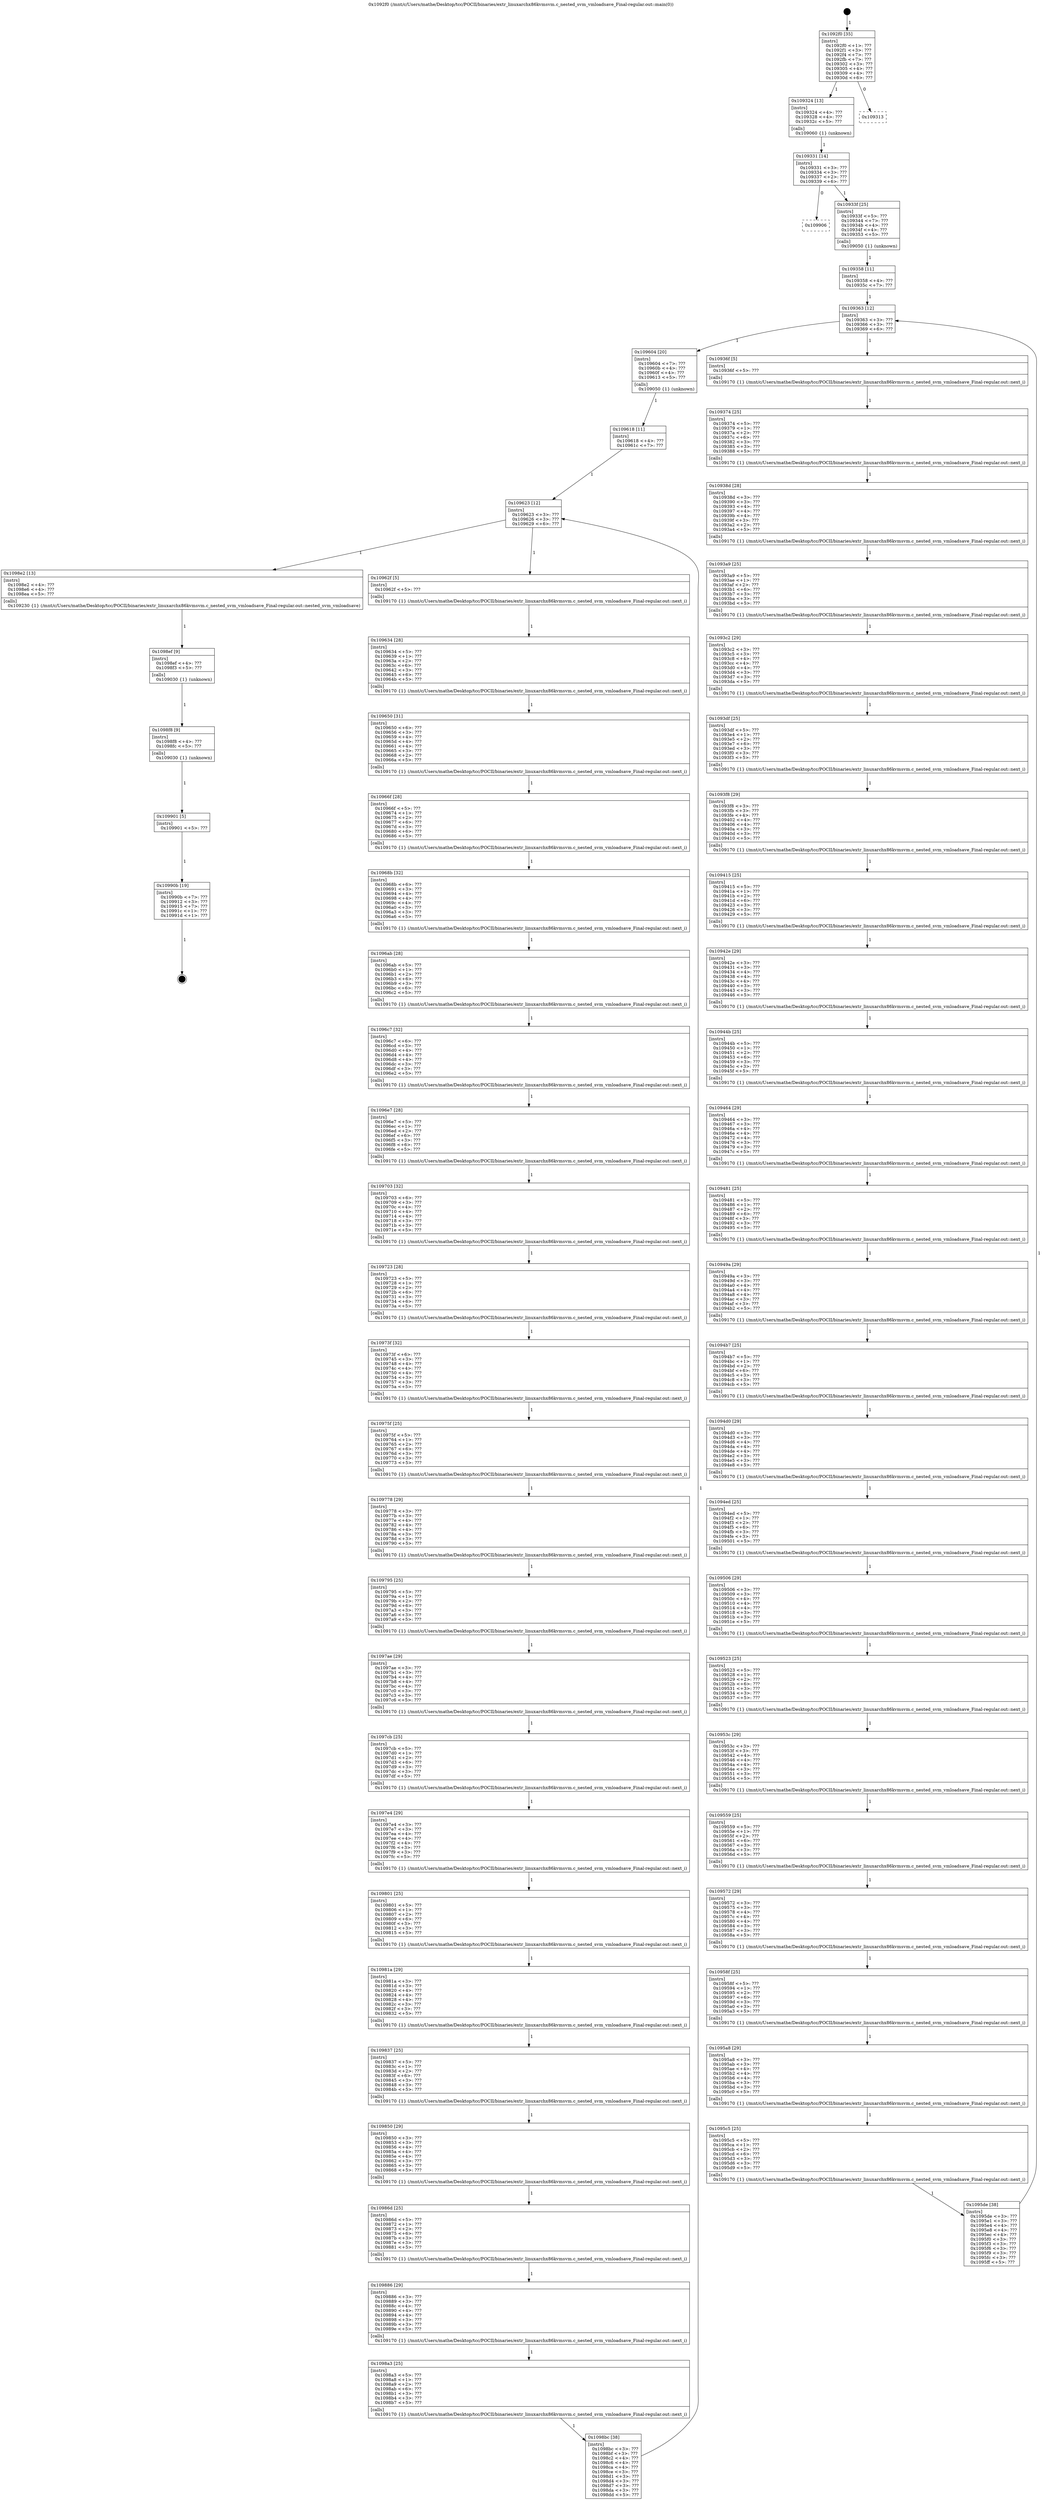 digraph "0x1092f0" {
  label = "0x1092f0 (/mnt/c/Users/mathe/Desktop/tcc/POCII/binaries/extr_linuxarchx86kvmsvm.c_nested_svm_vmloadsave_Final-regular.out::main(0))"
  labelloc = "t"
  node[shape=record]

  Entry [label="",width=0.3,height=0.3,shape=circle,fillcolor=black,style=filled]
  "0x1092f0" [label="{
     0x1092f0 [35]\l
     | [instrs]\l
     &nbsp;&nbsp;0x1092f0 \<+1\>: ???\l
     &nbsp;&nbsp;0x1092f1 \<+3\>: ???\l
     &nbsp;&nbsp;0x1092f4 \<+7\>: ???\l
     &nbsp;&nbsp;0x1092fb \<+7\>: ???\l
     &nbsp;&nbsp;0x109302 \<+3\>: ???\l
     &nbsp;&nbsp;0x109305 \<+4\>: ???\l
     &nbsp;&nbsp;0x109309 \<+4\>: ???\l
     &nbsp;&nbsp;0x10930d \<+6\>: ???\l
  }"]
  "0x109324" [label="{
     0x109324 [13]\l
     | [instrs]\l
     &nbsp;&nbsp;0x109324 \<+4\>: ???\l
     &nbsp;&nbsp;0x109328 \<+4\>: ???\l
     &nbsp;&nbsp;0x10932c \<+5\>: ???\l
     | [calls]\l
     &nbsp;&nbsp;0x109060 \{1\} (unknown)\l
  }"]
  "0x109313" [label="{
     0x109313\l
  }", style=dashed]
  "0x109331" [label="{
     0x109331 [14]\l
     | [instrs]\l
     &nbsp;&nbsp;0x109331 \<+3\>: ???\l
     &nbsp;&nbsp;0x109334 \<+3\>: ???\l
     &nbsp;&nbsp;0x109337 \<+2\>: ???\l
     &nbsp;&nbsp;0x109339 \<+6\>: ???\l
  }"]
  "0x109906" [label="{
     0x109906\l
  }", style=dashed]
  "0x10933f" [label="{
     0x10933f [25]\l
     | [instrs]\l
     &nbsp;&nbsp;0x10933f \<+5\>: ???\l
     &nbsp;&nbsp;0x109344 \<+7\>: ???\l
     &nbsp;&nbsp;0x10934b \<+4\>: ???\l
     &nbsp;&nbsp;0x10934f \<+4\>: ???\l
     &nbsp;&nbsp;0x109353 \<+5\>: ???\l
     | [calls]\l
     &nbsp;&nbsp;0x109050 \{1\} (unknown)\l
  }"]
  Exit [label="",width=0.3,height=0.3,shape=circle,fillcolor=black,style=filled,peripheries=2]
  "0x109363" [label="{
     0x109363 [12]\l
     | [instrs]\l
     &nbsp;&nbsp;0x109363 \<+3\>: ???\l
     &nbsp;&nbsp;0x109366 \<+3\>: ???\l
     &nbsp;&nbsp;0x109369 \<+6\>: ???\l
  }"]
  "0x109604" [label="{
     0x109604 [20]\l
     | [instrs]\l
     &nbsp;&nbsp;0x109604 \<+7\>: ???\l
     &nbsp;&nbsp;0x10960b \<+4\>: ???\l
     &nbsp;&nbsp;0x10960f \<+4\>: ???\l
     &nbsp;&nbsp;0x109613 \<+5\>: ???\l
     | [calls]\l
     &nbsp;&nbsp;0x109050 \{1\} (unknown)\l
  }"]
  "0x10936f" [label="{
     0x10936f [5]\l
     | [instrs]\l
     &nbsp;&nbsp;0x10936f \<+5\>: ???\l
     | [calls]\l
     &nbsp;&nbsp;0x109170 \{1\} (/mnt/c/Users/mathe/Desktop/tcc/POCII/binaries/extr_linuxarchx86kvmsvm.c_nested_svm_vmloadsave_Final-regular.out::next_i)\l
  }"]
  "0x109374" [label="{
     0x109374 [25]\l
     | [instrs]\l
     &nbsp;&nbsp;0x109374 \<+5\>: ???\l
     &nbsp;&nbsp;0x109379 \<+1\>: ???\l
     &nbsp;&nbsp;0x10937a \<+2\>: ???\l
     &nbsp;&nbsp;0x10937c \<+6\>: ???\l
     &nbsp;&nbsp;0x109382 \<+3\>: ???\l
     &nbsp;&nbsp;0x109385 \<+3\>: ???\l
     &nbsp;&nbsp;0x109388 \<+5\>: ???\l
     | [calls]\l
     &nbsp;&nbsp;0x109170 \{1\} (/mnt/c/Users/mathe/Desktop/tcc/POCII/binaries/extr_linuxarchx86kvmsvm.c_nested_svm_vmloadsave_Final-regular.out::next_i)\l
  }"]
  "0x10938d" [label="{
     0x10938d [28]\l
     | [instrs]\l
     &nbsp;&nbsp;0x10938d \<+3\>: ???\l
     &nbsp;&nbsp;0x109390 \<+3\>: ???\l
     &nbsp;&nbsp;0x109393 \<+4\>: ???\l
     &nbsp;&nbsp;0x109397 \<+4\>: ???\l
     &nbsp;&nbsp;0x10939b \<+4\>: ???\l
     &nbsp;&nbsp;0x10939f \<+3\>: ???\l
     &nbsp;&nbsp;0x1093a2 \<+2\>: ???\l
     &nbsp;&nbsp;0x1093a4 \<+5\>: ???\l
     | [calls]\l
     &nbsp;&nbsp;0x109170 \{1\} (/mnt/c/Users/mathe/Desktop/tcc/POCII/binaries/extr_linuxarchx86kvmsvm.c_nested_svm_vmloadsave_Final-regular.out::next_i)\l
  }"]
  "0x1093a9" [label="{
     0x1093a9 [25]\l
     | [instrs]\l
     &nbsp;&nbsp;0x1093a9 \<+5\>: ???\l
     &nbsp;&nbsp;0x1093ae \<+1\>: ???\l
     &nbsp;&nbsp;0x1093af \<+2\>: ???\l
     &nbsp;&nbsp;0x1093b1 \<+6\>: ???\l
     &nbsp;&nbsp;0x1093b7 \<+3\>: ???\l
     &nbsp;&nbsp;0x1093ba \<+3\>: ???\l
     &nbsp;&nbsp;0x1093bd \<+5\>: ???\l
     | [calls]\l
     &nbsp;&nbsp;0x109170 \{1\} (/mnt/c/Users/mathe/Desktop/tcc/POCII/binaries/extr_linuxarchx86kvmsvm.c_nested_svm_vmloadsave_Final-regular.out::next_i)\l
  }"]
  "0x1093c2" [label="{
     0x1093c2 [29]\l
     | [instrs]\l
     &nbsp;&nbsp;0x1093c2 \<+3\>: ???\l
     &nbsp;&nbsp;0x1093c5 \<+3\>: ???\l
     &nbsp;&nbsp;0x1093c8 \<+4\>: ???\l
     &nbsp;&nbsp;0x1093cc \<+4\>: ???\l
     &nbsp;&nbsp;0x1093d0 \<+4\>: ???\l
     &nbsp;&nbsp;0x1093d4 \<+3\>: ???\l
     &nbsp;&nbsp;0x1093d7 \<+3\>: ???\l
     &nbsp;&nbsp;0x1093da \<+5\>: ???\l
     | [calls]\l
     &nbsp;&nbsp;0x109170 \{1\} (/mnt/c/Users/mathe/Desktop/tcc/POCII/binaries/extr_linuxarchx86kvmsvm.c_nested_svm_vmloadsave_Final-regular.out::next_i)\l
  }"]
  "0x1093df" [label="{
     0x1093df [25]\l
     | [instrs]\l
     &nbsp;&nbsp;0x1093df \<+5\>: ???\l
     &nbsp;&nbsp;0x1093e4 \<+1\>: ???\l
     &nbsp;&nbsp;0x1093e5 \<+2\>: ???\l
     &nbsp;&nbsp;0x1093e7 \<+6\>: ???\l
     &nbsp;&nbsp;0x1093ed \<+3\>: ???\l
     &nbsp;&nbsp;0x1093f0 \<+3\>: ???\l
     &nbsp;&nbsp;0x1093f3 \<+5\>: ???\l
     | [calls]\l
     &nbsp;&nbsp;0x109170 \{1\} (/mnt/c/Users/mathe/Desktop/tcc/POCII/binaries/extr_linuxarchx86kvmsvm.c_nested_svm_vmloadsave_Final-regular.out::next_i)\l
  }"]
  "0x1093f8" [label="{
     0x1093f8 [29]\l
     | [instrs]\l
     &nbsp;&nbsp;0x1093f8 \<+3\>: ???\l
     &nbsp;&nbsp;0x1093fb \<+3\>: ???\l
     &nbsp;&nbsp;0x1093fe \<+4\>: ???\l
     &nbsp;&nbsp;0x109402 \<+4\>: ???\l
     &nbsp;&nbsp;0x109406 \<+4\>: ???\l
     &nbsp;&nbsp;0x10940a \<+3\>: ???\l
     &nbsp;&nbsp;0x10940d \<+3\>: ???\l
     &nbsp;&nbsp;0x109410 \<+5\>: ???\l
     | [calls]\l
     &nbsp;&nbsp;0x109170 \{1\} (/mnt/c/Users/mathe/Desktop/tcc/POCII/binaries/extr_linuxarchx86kvmsvm.c_nested_svm_vmloadsave_Final-regular.out::next_i)\l
  }"]
  "0x109415" [label="{
     0x109415 [25]\l
     | [instrs]\l
     &nbsp;&nbsp;0x109415 \<+5\>: ???\l
     &nbsp;&nbsp;0x10941a \<+1\>: ???\l
     &nbsp;&nbsp;0x10941b \<+2\>: ???\l
     &nbsp;&nbsp;0x10941d \<+6\>: ???\l
     &nbsp;&nbsp;0x109423 \<+3\>: ???\l
     &nbsp;&nbsp;0x109426 \<+3\>: ???\l
     &nbsp;&nbsp;0x109429 \<+5\>: ???\l
     | [calls]\l
     &nbsp;&nbsp;0x109170 \{1\} (/mnt/c/Users/mathe/Desktop/tcc/POCII/binaries/extr_linuxarchx86kvmsvm.c_nested_svm_vmloadsave_Final-regular.out::next_i)\l
  }"]
  "0x10942e" [label="{
     0x10942e [29]\l
     | [instrs]\l
     &nbsp;&nbsp;0x10942e \<+3\>: ???\l
     &nbsp;&nbsp;0x109431 \<+3\>: ???\l
     &nbsp;&nbsp;0x109434 \<+4\>: ???\l
     &nbsp;&nbsp;0x109438 \<+4\>: ???\l
     &nbsp;&nbsp;0x10943c \<+4\>: ???\l
     &nbsp;&nbsp;0x109440 \<+3\>: ???\l
     &nbsp;&nbsp;0x109443 \<+3\>: ???\l
     &nbsp;&nbsp;0x109446 \<+5\>: ???\l
     | [calls]\l
     &nbsp;&nbsp;0x109170 \{1\} (/mnt/c/Users/mathe/Desktop/tcc/POCII/binaries/extr_linuxarchx86kvmsvm.c_nested_svm_vmloadsave_Final-regular.out::next_i)\l
  }"]
  "0x10944b" [label="{
     0x10944b [25]\l
     | [instrs]\l
     &nbsp;&nbsp;0x10944b \<+5\>: ???\l
     &nbsp;&nbsp;0x109450 \<+1\>: ???\l
     &nbsp;&nbsp;0x109451 \<+2\>: ???\l
     &nbsp;&nbsp;0x109453 \<+6\>: ???\l
     &nbsp;&nbsp;0x109459 \<+3\>: ???\l
     &nbsp;&nbsp;0x10945c \<+3\>: ???\l
     &nbsp;&nbsp;0x10945f \<+5\>: ???\l
     | [calls]\l
     &nbsp;&nbsp;0x109170 \{1\} (/mnt/c/Users/mathe/Desktop/tcc/POCII/binaries/extr_linuxarchx86kvmsvm.c_nested_svm_vmloadsave_Final-regular.out::next_i)\l
  }"]
  "0x109464" [label="{
     0x109464 [29]\l
     | [instrs]\l
     &nbsp;&nbsp;0x109464 \<+3\>: ???\l
     &nbsp;&nbsp;0x109467 \<+3\>: ???\l
     &nbsp;&nbsp;0x10946a \<+4\>: ???\l
     &nbsp;&nbsp;0x10946e \<+4\>: ???\l
     &nbsp;&nbsp;0x109472 \<+4\>: ???\l
     &nbsp;&nbsp;0x109476 \<+3\>: ???\l
     &nbsp;&nbsp;0x109479 \<+3\>: ???\l
     &nbsp;&nbsp;0x10947c \<+5\>: ???\l
     | [calls]\l
     &nbsp;&nbsp;0x109170 \{1\} (/mnt/c/Users/mathe/Desktop/tcc/POCII/binaries/extr_linuxarchx86kvmsvm.c_nested_svm_vmloadsave_Final-regular.out::next_i)\l
  }"]
  "0x109481" [label="{
     0x109481 [25]\l
     | [instrs]\l
     &nbsp;&nbsp;0x109481 \<+5\>: ???\l
     &nbsp;&nbsp;0x109486 \<+1\>: ???\l
     &nbsp;&nbsp;0x109487 \<+2\>: ???\l
     &nbsp;&nbsp;0x109489 \<+6\>: ???\l
     &nbsp;&nbsp;0x10948f \<+3\>: ???\l
     &nbsp;&nbsp;0x109492 \<+3\>: ???\l
     &nbsp;&nbsp;0x109495 \<+5\>: ???\l
     | [calls]\l
     &nbsp;&nbsp;0x109170 \{1\} (/mnt/c/Users/mathe/Desktop/tcc/POCII/binaries/extr_linuxarchx86kvmsvm.c_nested_svm_vmloadsave_Final-regular.out::next_i)\l
  }"]
  "0x10949a" [label="{
     0x10949a [29]\l
     | [instrs]\l
     &nbsp;&nbsp;0x10949a \<+3\>: ???\l
     &nbsp;&nbsp;0x10949d \<+3\>: ???\l
     &nbsp;&nbsp;0x1094a0 \<+4\>: ???\l
     &nbsp;&nbsp;0x1094a4 \<+4\>: ???\l
     &nbsp;&nbsp;0x1094a8 \<+4\>: ???\l
     &nbsp;&nbsp;0x1094ac \<+3\>: ???\l
     &nbsp;&nbsp;0x1094af \<+3\>: ???\l
     &nbsp;&nbsp;0x1094b2 \<+5\>: ???\l
     | [calls]\l
     &nbsp;&nbsp;0x109170 \{1\} (/mnt/c/Users/mathe/Desktop/tcc/POCII/binaries/extr_linuxarchx86kvmsvm.c_nested_svm_vmloadsave_Final-regular.out::next_i)\l
  }"]
  "0x1094b7" [label="{
     0x1094b7 [25]\l
     | [instrs]\l
     &nbsp;&nbsp;0x1094b7 \<+5\>: ???\l
     &nbsp;&nbsp;0x1094bc \<+1\>: ???\l
     &nbsp;&nbsp;0x1094bd \<+2\>: ???\l
     &nbsp;&nbsp;0x1094bf \<+6\>: ???\l
     &nbsp;&nbsp;0x1094c5 \<+3\>: ???\l
     &nbsp;&nbsp;0x1094c8 \<+3\>: ???\l
     &nbsp;&nbsp;0x1094cb \<+5\>: ???\l
     | [calls]\l
     &nbsp;&nbsp;0x109170 \{1\} (/mnt/c/Users/mathe/Desktop/tcc/POCII/binaries/extr_linuxarchx86kvmsvm.c_nested_svm_vmloadsave_Final-regular.out::next_i)\l
  }"]
  "0x1094d0" [label="{
     0x1094d0 [29]\l
     | [instrs]\l
     &nbsp;&nbsp;0x1094d0 \<+3\>: ???\l
     &nbsp;&nbsp;0x1094d3 \<+3\>: ???\l
     &nbsp;&nbsp;0x1094d6 \<+4\>: ???\l
     &nbsp;&nbsp;0x1094da \<+4\>: ???\l
     &nbsp;&nbsp;0x1094de \<+4\>: ???\l
     &nbsp;&nbsp;0x1094e2 \<+3\>: ???\l
     &nbsp;&nbsp;0x1094e5 \<+3\>: ???\l
     &nbsp;&nbsp;0x1094e8 \<+5\>: ???\l
     | [calls]\l
     &nbsp;&nbsp;0x109170 \{1\} (/mnt/c/Users/mathe/Desktop/tcc/POCII/binaries/extr_linuxarchx86kvmsvm.c_nested_svm_vmloadsave_Final-regular.out::next_i)\l
  }"]
  "0x1094ed" [label="{
     0x1094ed [25]\l
     | [instrs]\l
     &nbsp;&nbsp;0x1094ed \<+5\>: ???\l
     &nbsp;&nbsp;0x1094f2 \<+1\>: ???\l
     &nbsp;&nbsp;0x1094f3 \<+2\>: ???\l
     &nbsp;&nbsp;0x1094f5 \<+6\>: ???\l
     &nbsp;&nbsp;0x1094fb \<+3\>: ???\l
     &nbsp;&nbsp;0x1094fe \<+3\>: ???\l
     &nbsp;&nbsp;0x109501 \<+5\>: ???\l
     | [calls]\l
     &nbsp;&nbsp;0x109170 \{1\} (/mnt/c/Users/mathe/Desktop/tcc/POCII/binaries/extr_linuxarchx86kvmsvm.c_nested_svm_vmloadsave_Final-regular.out::next_i)\l
  }"]
  "0x109506" [label="{
     0x109506 [29]\l
     | [instrs]\l
     &nbsp;&nbsp;0x109506 \<+3\>: ???\l
     &nbsp;&nbsp;0x109509 \<+3\>: ???\l
     &nbsp;&nbsp;0x10950c \<+4\>: ???\l
     &nbsp;&nbsp;0x109510 \<+4\>: ???\l
     &nbsp;&nbsp;0x109514 \<+4\>: ???\l
     &nbsp;&nbsp;0x109518 \<+3\>: ???\l
     &nbsp;&nbsp;0x10951b \<+3\>: ???\l
     &nbsp;&nbsp;0x10951e \<+5\>: ???\l
     | [calls]\l
     &nbsp;&nbsp;0x109170 \{1\} (/mnt/c/Users/mathe/Desktop/tcc/POCII/binaries/extr_linuxarchx86kvmsvm.c_nested_svm_vmloadsave_Final-regular.out::next_i)\l
  }"]
  "0x109523" [label="{
     0x109523 [25]\l
     | [instrs]\l
     &nbsp;&nbsp;0x109523 \<+5\>: ???\l
     &nbsp;&nbsp;0x109528 \<+1\>: ???\l
     &nbsp;&nbsp;0x109529 \<+2\>: ???\l
     &nbsp;&nbsp;0x10952b \<+6\>: ???\l
     &nbsp;&nbsp;0x109531 \<+3\>: ???\l
     &nbsp;&nbsp;0x109534 \<+3\>: ???\l
     &nbsp;&nbsp;0x109537 \<+5\>: ???\l
     | [calls]\l
     &nbsp;&nbsp;0x109170 \{1\} (/mnt/c/Users/mathe/Desktop/tcc/POCII/binaries/extr_linuxarchx86kvmsvm.c_nested_svm_vmloadsave_Final-regular.out::next_i)\l
  }"]
  "0x10953c" [label="{
     0x10953c [29]\l
     | [instrs]\l
     &nbsp;&nbsp;0x10953c \<+3\>: ???\l
     &nbsp;&nbsp;0x10953f \<+3\>: ???\l
     &nbsp;&nbsp;0x109542 \<+4\>: ???\l
     &nbsp;&nbsp;0x109546 \<+4\>: ???\l
     &nbsp;&nbsp;0x10954a \<+4\>: ???\l
     &nbsp;&nbsp;0x10954e \<+3\>: ???\l
     &nbsp;&nbsp;0x109551 \<+3\>: ???\l
     &nbsp;&nbsp;0x109554 \<+5\>: ???\l
     | [calls]\l
     &nbsp;&nbsp;0x109170 \{1\} (/mnt/c/Users/mathe/Desktop/tcc/POCII/binaries/extr_linuxarchx86kvmsvm.c_nested_svm_vmloadsave_Final-regular.out::next_i)\l
  }"]
  "0x109559" [label="{
     0x109559 [25]\l
     | [instrs]\l
     &nbsp;&nbsp;0x109559 \<+5\>: ???\l
     &nbsp;&nbsp;0x10955e \<+1\>: ???\l
     &nbsp;&nbsp;0x10955f \<+2\>: ???\l
     &nbsp;&nbsp;0x109561 \<+6\>: ???\l
     &nbsp;&nbsp;0x109567 \<+3\>: ???\l
     &nbsp;&nbsp;0x10956a \<+3\>: ???\l
     &nbsp;&nbsp;0x10956d \<+5\>: ???\l
     | [calls]\l
     &nbsp;&nbsp;0x109170 \{1\} (/mnt/c/Users/mathe/Desktop/tcc/POCII/binaries/extr_linuxarchx86kvmsvm.c_nested_svm_vmloadsave_Final-regular.out::next_i)\l
  }"]
  "0x109572" [label="{
     0x109572 [29]\l
     | [instrs]\l
     &nbsp;&nbsp;0x109572 \<+3\>: ???\l
     &nbsp;&nbsp;0x109575 \<+3\>: ???\l
     &nbsp;&nbsp;0x109578 \<+4\>: ???\l
     &nbsp;&nbsp;0x10957c \<+4\>: ???\l
     &nbsp;&nbsp;0x109580 \<+4\>: ???\l
     &nbsp;&nbsp;0x109584 \<+3\>: ???\l
     &nbsp;&nbsp;0x109587 \<+3\>: ???\l
     &nbsp;&nbsp;0x10958a \<+5\>: ???\l
     | [calls]\l
     &nbsp;&nbsp;0x109170 \{1\} (/mnt/c/Users/mathe/Desktop/tcc/POCII/binaries/extr_linuxarchx86kvmsvm.c_nested_svm_vmloadsave_Final-regular.out::next_i)\l
  }"]
  "0x10958f" [label="{
     0x10958f [25]\l
     | [instrs]\l
     &nbsp;&nbsp;0x10958f \<+5\>: ???\l
     &nbsp;&nbsp;0x109594 \<+1\>: ???\l
     &nbsp;&nbsp;0x109595 \<+2\>: ???\l
     &nbsp;&nbsp;0x109597 \<+6\>: ???\l
     &nbsp;&nbsp;0x10959d \<+3\>: ???\l
     &nbsp;&nbsp;0x1095a0 \<+3\>: ???\l
     &nbsp;&nbsp;0x1095a3 \<+5\>: ???\l
     | [calls]\l
     &nbsp;&nbsp;0x109170 \{1\} (/mnt/c/Users/mathe/Desktop/tcc/POCII/binaries/extr_linuxarchx86kvmsvm.c_nested_svm_vmloadsave_Final-regular.out::next_i)\l
  }"]
  "0x1095a8" [label="{
     0x1095a8 [29]\l
     | [instrs]\l
     &nbsp;&nbsp;0x1095a8 \<+3\>: ???\l
     &nbsp;&nbsp;0x1095ab \<+3\>: ???\l
     &nbsp;&nbsp;0x1095ae \<+4\>: ???\l
     &nbsp;&nbsp;0x1095b2 \<+4\>: ???\l
     &nbsp;&nbsp;0x1095b6 \<+4\>: ???\l
     &nbsp;&nbsp;0x1095ba \<+3\>: ???\l
     &nbsp;&nbsp;0x1095bd \<+3\>: ???\l
     &nbsp;&nbsp;0x1095c0 \<+5\>: ???\l
     | [calls]\l
     &nbsp;&nbsp;0x109170 \{1\} (/mnt/c/Users/mathe/Desktop/tcc/POCII/binaries/extr_linuxarchx86kvmsvm.c_nested_svm_vmloadsave_Final-regular.out::next_i)\l
  }"]
  "0x1095c5" [label="{
     0x1095c5 [25]\l
     | [instrs]\l
     &nbsp;&nbsp;0x1095c5 \<+5\>: ???\l
     &nbsp;&nbsp;0x1095ca \<+1\>: ???\l
     &nbsp;&nbsp;0x1095cb \<+2\>: ???\l
     &nbsp;&nbsp;0x1095cd \<+6\>: ???\l
     &nbsp;&nbsp;0x1095d3 \<+3\>: ???\l
     &nbsp;&nbsp;0x1095d6 \<+3\>: ???\l
     &nbsp;&nbsp;0x1095d9 \<+5\>: ???\l
     | [calls]\l
     &nbsp;&nbsp;0x109170 \{1\} (/mnt/c/Users/mathe/Desktop/tcc/POCII/binaries/extr_linuxarchx86kvmsvm.c_nested_svm_vmloadsave_Final-regular.out::next_i)\l
  }"]
  "0x1095de" [label="{
     0x1095de [38]\l
     | [instrs]\l
     &nbsp;&nbsp;0x1095de \<+3\>: ???\l
     &nbsp;&nbsp;0x1095e1 \<+3\>: ???\l
     &nbsp;&nbsp;0x1095e4 \<+4\>: ???\l
     &nbsp;&nbsp;0x1095e8 \<+4\>: ???\l
     &nbsp;&nbsp;0x1095ec \<+4\>: ???\l
     &nbsp;&nbsp;0x1095f0 \<+3\>: ???\l
     &nbsp;&nbsp;0x1095f3 \<+3\>: ???\l
     &nbsp;&nbsp;0x1095f6 \<+3\>: ???\l
     &nbsp;&nbsp;0x1095f9 \<+3\>: ???\l
     &nbsp;&nbsp;0x1095fc \<+3\>: ???\l
     &nbsp;&nbsp;0x1095ff \<+5\>: ???\l
  }"]
  "0x109358" [label="{
     0x109358 [11]\l
     | [instrs]\l
     &nbsp;&nbsp;0x109358 \<+4\>: ???\l
     &nbsp;&nbsp;0x10935c \<+7\>: ???\l
  }"]
  "0x109623" [label="{
     0x109623 [12]\l
     | [instrs]\l
     &nbsp;&nbsp;0x109623 \<+3\>: ???\l
     &nbsp;&nbsp;0x109626 \<+3\>: ???\l
     &nbsp;&nbsp;0x109629 \<+6\>: ???\l
  }"]
  "0x1098e2" [label="{
     0x1098e2 [13]\l
     | [instrs]\l
     &nbsp;&nbsp;0x1098e2 \<+4\>: ???\l
     &nbsp;&nbsp;0x1098e6 \<+4\>: ???\l
     &nbsp;&nbsp;0x1098ea \<+5\>: ???\l
     | [calls]\l
     &nbsp;&nbsp;0x109230 \{1\} (/mnt/c/Users/mathe/Desktop/tcc/POCII/binaries/extr_linuxarchx86kvmsvm.c_nested_svm_vmloadsave_Final-regular.out::nested_svm_vmloadsave)\l
  }"]
  "0x10962f" [label="{
     0x10962f [5]\l
     | [instrs]\l
     &nbsp;&nbsp;0x10962f \<+5\>: ???\l
     | [calls]\l
     &nbsp;&nbsp;0x109170 \{1\} (/mnt/c/Users/mathe/Desktop/tcc/POCII/binaries/extr_linuxarchx86kvmsvm.c_nested_svm_vmloadsave_Final-regular.out::next_i)\l
  }"]
  "0x109634" [label="{
     0x109634 [28]\l
     | [instrs]\l
     &nbsp;&nbsp;0x109634 \<+5\>: ???\l
     &nbsp;&nbsp;0x109639 \<+1\>: ???\l
     &nbsp;&nbsp;0x10963a \<+2\>: ???\l
     &nbsp;&nbsp;0x10963c \<+6\>: ???\l
     &nbsp;&nbsp;0x109642 \<+3\>: ???\l
     &nbsp;&nbsp;0x109645 \<+6\>: ???\l
     &nbsp;&nbsp;0x10964b \<+5\>: ???\l
     | [calls]\l
     &nbsp;&nbsp;0x109170 \{1\} (/mnt/c/Users/mathe/Desktop/tcc/POCII/binaries/extr_linuxarchx86kvmsvm.c_nested_svm_vmloadsave_Final-regular.out::next_i)\l
  }"]
  "0x109650" [label="{
     0x109650 [31]\l
     | [instrs]\l
     &nbsp;&nbsp;0x109650 \<+6\>: ???\l
     &nbsp;&nbsp;0x109656 \<+3\>: ???\l
     &nbsp;&nbsp;0x109659 \<+4\>: ???\l
     &nbsp;&nbsp;0x10965d \<+4\>: ???\l
     &nbsp;&nbsp;0x109661 \<+4\>: ???\l
     &nbsp;&nbsp;0x109665 \<+3\>: ???\l
     &nbsp;&nbsp;0x109668 \<+2\>: ???\l
     &nbsp;&nbsp;0x10966a \<+5\>: ???\l
     | [calls]\l
     &nbsp;&nbsp;0x109170 \{1\} (/mnt/c/Users/mathe/Desktop/tcc/POCII/binaries/extr_linuxarchx86kvmsvm.c_nested_svm_vmloadsave_Final-regular.out::next_i)\l
  }"]
  "0x10966f" [label="{
     0x10966f [28]\l
     | [instrs]\l
     &nbsp;&nbsp;0x10966f \<+5\>: ???\l
     &nbsp;&nbsp;0x109674 \<+1\>: ???\l
     &nbsp;&nbsp;0x109675 \<+2\>: ???\l
     &nbsp;&nbsp;0x109677 \<+6\>: ???\l
     &nbsp;&nbsp;0x10967d \<+3\>: ???\l
     &nbsp;&nbsp;0x109680 \<+6\>: ???\l
     &nbsp;&nbsp;0x109686 \<+5\>: ???\l
     | [calls]\l
     &nbsp;&nbsp;0x109170 \{1\} (/mnt/c/Users/mathe/Desktop/tcc/POCII/binaries/extr_linuxarchx86kvmsvm.c_nested_svm_vmloadsave_Final-regular.out::next_i)\l
  }"]
  "0x10968b" [label="{
     0x10968b [32]\l
     | [instrs]\l
     &nbsp;&nbsp;0x10968b \<+6\>: ???\l
     &nbsp;&nbsp;0x109691 \<+3\>: ???\l
     &nbsp;&nbsp;0x109694 \<+4\>: ???\l
     &nbsp;&nbsp;0x109698 \<+4\>: ???\l
     &nbsp;&nbsp;0x10969c \<+4\>: ???\l
     &nbsp;&nbsp;0x1096a0 \<+3\>: ???\l
     &nbsp;&nbsp;0x1096a3 \<+3\>: ???\l
     &nbsp;&nbsp;0x1096a6 \<+5\>: ???\l
     | [calls]\l
     &nbsp;&nbsp;0x109170 \{1\} (/mnt/c/Users/mathe/Desktop/tcc/POCII/binaries/extr_linuxarchx86kvmsvm.c_nested_svm_vmloadsave_Final-regular.out::next_i)\l
  }"]
  "0x1096ab" [label="{
     0x1096ab [28]\l
     | [instrs]\l
     &nbsp;&nbsp;0x1096ab \<+5\>: ???\l
     &nbsp;&nbsp;0x1096b0 \<+1\>: ???\l
     &nbsp;&nbsp;0x1096b1 \<+2\>: ???\l
     &nbsp;&nbsp;0x1096b3 \<+6\>: ???\l
     &nbsp;&nbsp;0x1096b9 \<+3\>: ???\l
     &nbsp;&nbsp;0x1096bc \<+6\>: ???\l
     &nbsp;&nbsp;0x1096c2 \<+5\>: ???\l
     | [calls]\l
     &nbsp;&nbsp;0x109170 \{1\} (/mnt/c/Users/mathe/Desktop/tcc/POCII/binaries/extr_linuxarchx86kvmsvm.c_nested_svm_vmloadsave_Final-regular.out::next_i)\l
  }"]
  "0x1096c7" [label="{
     0x1096c7 [32]\l
     | [instrs]\l
     &nbsp;&nbsp;0x1096c7 \<+6\>: ???\l
     &nbsp;&nbsp;0x1096cd \<+3\>: ???\l
     &nbsp;&nbsp;0x1096d0 \<+4\>: ???\l
     &nbsp;&nbsp;0x1096d4 \<+4\>: ???\l
     &nbsp;&nbsp;0x1096d8 \<+4\>: ???\l
     &nbsp;&nbsp;0x1096dc \<+3\>: ???\l
     &nbsp;&nbsp;0x1096df \<+3\>: ???\l
     &nbsp;&nbsp;0x1096e2 \<+5\>: ???\l
     | [calls]\l
     &nbsp;&nbsp;0x109170 \{1\} (/mnt/c/Users/mathe/Desktop/tcc/POCII/binaries/extr_linuxarchx86kvmsvm.c_nested_svm_vmloadsave_Final-regular.out::next_i)\l
  }"]
  "0x1096e7" [label="{
     0x1096e7 [28]\l
     | [instrs]\l
     &nbsp;&nbsp;0x1096e7 \<+5\>: ???\l
     &nbsp;&nbsp;0x1096ec \<+1\>: ???\l
     &nbsp;&nbsp;0x1096ed \<+2\>: ???\l
     &nbsp;&nbsp;0x1096ef \<+6\>: ???\l
     &nbsp;&nbsp;0x1096f5 \<+3\>: ???\l
     &nbsp;&nbsp;0x1096f8 \<+6\>: ???\l
     &nbsp;&nbsp;0x1096fe \<+5\>: ???\l
     | [calls]\l
     &nbsp;&nbsp;0x109170 \{1\} (/mnt/c/Users/mathe/Desktop/tcc/POCII/binaries/extr_linuxarchx86kvmsvm.c_nested_svm_vmloadsave_Final-regular.out::next_i)\l
  }"]
  "0x109703" [label="{
     0x109703 [32]\l
     | [instrs]\l
     &nbsp;&nbsp;0x109703 \<+6\>: ???\l
     &nbsp;&nbsp;0x109709 \<+3\>: ???\l
     &nbsp;&nbsp;0x10970c \<+4\>: ???\l
     &nbsp;&nbsp;0x109710 \<+4\>: ???\l
     &nbsp;&nbsp;0x109714 \<+4\>: ???\l
     &nbsp;&nbsp;0x109718 \<+3\>: ???\l
     &nbsp;&nbsp;0x10971b \<+3\>: ???\l
     &nbsp;&nbsp;0x10971e \<+5\>: ???\l
     | [calls]\l
     &nbsp;&nbsp;0x109170 \{1\} (/mnt/c/Users/mathe/Desktop/tcc/POCII/binaries/extr_linuxarchx86kvmsvm.c_nested_svm_vmloadsave_Final-regular.out::next_i)\l
  }"]
  "0x109723" [label="{
     0x109723 [28]\l
     | [instrs]\l
     &nbsp;&nbsp;0x109723 \<+5\>: ???\l
     &nbsp;&nbsp;0x109728 \<+1\>: ???\l
     &nbsp;&nbsp;0x109729 \<+2\>: ???\l
     &nbsp;&nbsp;0x10972b \<+6\>: ???\l
     &nbsp;&nbsp;0x109731 \<+3\>: ???\l
     &nbsp;&nbsp;0x109734 \<+6\>: ???\l
     &nbsp;&nbsp;0x10973a \<+5\>: ???\l
     | [calls]\l
     &nbsp;&nbsp;0x109170 \{1\} (/mnt/c/Users/mathe/Desktop/tcc/POCII/binaries/extr_linuxarchx86kvmsvm.c_nested_svm_vmloadsave_Final-regular.out::next_i)\l
  }"]
  "0x10973f" [label="{
     0x10973f [32]\l
     | [instrs]\l
     &nbsp;&nbsp;0x10973f \<+6\>: ???\l
     &nbsp;&nbsp;0x109745 \<+3\>: ???\l
     &nbsp;&nbsp;0x109748 \<+4\>: ???\l
     &nbsp;&nbsp;0x10974c \<+4\>: ???\l
     &nbsp;&nbsp;0x109750 \<+4\>: ???\l
     &nbsp;&nbsp;0x109754 \<+3\>: ???\l
     &nbsp;&nbsp;0x109757 \<+3\>: ???\l
     &nbsp;&nbsp;0x10975a \<+5\>: ???\l
     | [calls]\l
     &nbsp;&nbsp;0x109170 \{1\} (/mnt/c/Users/mathe/Desktop/tcc/POCII/binaries/extr_linuxarchx86kvmsvm.c_nested_svm_vmloadsave_Final-regular.out::next_i)\l
  }"]
  "0x10975f" [label="{
     0x10975f [25]\l
     | [instrs]\l
     &nbsp;&nbsp;0x10975f \<+5\>: ???\l
     &nbsp;&nbsp;0x109764 \<+1\>: ???\l
     &nbsp;&nbsp;0x109765 \<+2\>: ???\l
     &nbsp;&nbsp;0x109767 \<+6\>: ???\l
     &nbsp;&nbsp;0x10976d \<+3\>: ???\l
     &nbsp;&nbsp;0x109770 \<+3\>: ???\l
     &nbsp;&nbsp;0x109773 \<+5\>: ???\l
     | [calls]\l
     &nbsp;&nbsp;0x109170 \{1\} (/mnt/c/Users/mathe/Desktop/tcc/POCII/binaries/extr_linuxarchx86kvmsvm.c_nested_svm_vmloadsave_Final-regular.out::next_i)\l
  }"]
  "0x109778" [label="{
     0x109778 [29]\l
     | [instrs]\l
     &nbsp;&nbsp;0x109778 \<+3\>: ???\l
     &nbsp;&nbsp;0x10977b \<+3\>: ???\l
     &nbsp;&nbsp;0x10977e \<+4\>: ???\l
     &nbsp;&nbsp;0x109782 \<+4\>: ???\l
     &nbsp;&nbsp;0x109786 \<+4\>: ???\l
     &nbsp;&nbsp;0x10978a \<+3\>: ???\l
     &nbsp;&nbsp;0x10978d \<+3\>: ???\l
     &nbsp;&nbsp;0x109790 \<+5\>: ???\l
     | [calls]\l
     &nbsp;&nbsp;0x109170 \{1\} (/mnt/c/Users/mathe/Desktop/tcc/POCII/binaries/extr_linuxarchx86kvmsvm.c_nested_svm_vmloadsave_Final-regular.out::next_i)\l
  }"]
  "0x109795" [label="{
     0x109795 [25]\l
     | [instrs]\l
     &nbsp;&nbsp;0x109795 \<+5\>: ???\l
     &nbsp;&nbsp;0x10979a \<+1\>: ???\l
     &nbsp;&nbsp;0x10979b \<+2\>: ???\l
     &nbsp;&nbsp;0x10979d \<+6\>: ???\l
     &nbsp;&nbsp;0x1097a3 \<+3\>: ???\l
     &nbsp;&nbsp;0x1097a6 \<+3\>: ???\l
     &nbsp;&nbsp;0x1097a9 \<+5\>: ???\l
     | [calls]\l
     &nbsp;&nbsp;0x109170 \{1\} (/mnt/c/Users/mathe/Desktop/tcc/POCII/binaries/extr_linuxarchx86kvmsvm.c_nested_svm_vmloadsave_Final-regular.out::next_i)\l
  }"]
  "0x1097ae" [label="{
     0x1097ae [29]\l
     | [instrs]\l
     &nbsp;&nbsp;0x1097ae \<+3\>: ???\l
     &nbsp;&nbsp;0x1097b1 \<+3\>: ???\l
     &nbsp;&nbsp;0x1097b4 \<+4\>: ???\l
     &nbsp;&nbsp;0x1097b8 \<+4\>: ???\l
     &nbsp;&nbsp;0x1097bc \<+4\>: ???\l
     &nbsp;&nbsp;0x1097c0 \<+3\>: ???\l
     &nbsp;&nbsp;0x1097c3 \<+3\>: ???\l
     &nbsp;&nbsp;0x1097c6 \<+5\>: ???\l
     | [calls]\l
     &nbsp;&nbsp;0x109170 \{1\} (/mnt/c/Users/mathe/Desktop/tcc/POCII/binaries/extr_linuxarchx86kvmsvm.c_nested_svm_vmloadsave_Final-regular.out::next_i)\l
  }"]
  "0x1097cb" [label="{
     0x1097cb [25]\l
     | [instrs]\l
     &nbsp;&nbsp;0x1097cb \<+5\>: ???\l
     &nbsp;&nbsp;0x1097d0 \<+1\>: ???\l
     &nbsp;&nbsp;0x1097d1 \<+2\>: ???\l
     &nbsp;&nbsp;0x1097d3 \<+6\>: ???\l
     &nbsp;&nbsp;0x1097d9 \<+3\>: ???\l
     &nbsp;&nbsp;0x1097dc \<+3\>: ???\l
     &nbsp;&nbsp;0x1097df \<+5\>: ???\l
     | [calls]\l
     &nbsp;&nbsp;0x109170 \{1\} (/mnt/c/Users/mathe/Desktop/tcc/POCII/binaries/extr_linuxarchx86kvmsvm.c_nested_svm_vmloadsave_Final-regular.out::next_i)\l
  }"]
  "0x1097e4" [label="{
     0x1097e4 [29]\l
     | [instrs]\l
     &nbsp;&nbsp;0x1097e4 \<+3\>: ???\l
     &nbsp;&nbsp;0x1097e7 \<+3\>: ???\l
     &nbsp;&nbsp;0x1097ea \<+4\>: ???\l
     &nbsp;&nbsp;0x1097ee \<+4\>: ???\l
     &nbsp;&nbsp;0x1097f2 \<+4\>: ???\l
     &nbsp;&nbsp;0x1097f6 \<+3\>: ???\l
     &nbsp;&nbsp;0x1097f9 \<+3\>: ???\l
     &nbsp;&nbsp;0x1097fc \<+5\>: ???\l
     | [calls]\l
     &nbsp;&nbsp;0x109170 \{1\} (/mnt/c/Users/mathe/Desktop/tcc/POCII/binaries/extr_linuxarchx86kvmsvm.c_nested_svm_vmloadsave_Final-regular.out::next_i)\l
  }"]
  "0x109801" [label="{
     0x109801 [25]\l
     | [instrs]\l
     &nbsp;&nbsp;0x109801 \<+5\>: ???\l
     &nbsp;&nbsp;0x109806 \<+1\>: ???\l
     &nbsp;&nbsp;0x109807 \<+2\>: ???\l
     &nbsp;&nbsp;0x109809 \<+6\>: ???\l
     &nbsp;&nbsp;0x10980f \<+3\>: ???\l
     &nbsp;&nbsp;0x109812 \<+3\>: ???\l
     &nbsp;&nbsp;0x109815 \<+5\>: ???\l
     | [calls]\l
     &nbsp;&nbsp;0x109170 \{1\} (/mnt/c/Users/mathe/Desktop/tcc/POCII/binaries/extr_linuxarchx86kvmsvm.c_nested_svm_vmloadsave_Final-regular.out::next_i)\l
  }"]
  "0x10981a" [label="{
     0x10981a [29]\l
     | [instrs]\l
     &nbsp;&nbsp;0x10981a \<+3\>: ???\l
     &nbsp;&nbsp;0x10981d \<+3\>: ???\l
     &nbsp;&nbsp;0x109820 \<+4\>: ???\l
     &nbsp;&nbsp;0x109824 \<+4\>: ???\l
     &nbsp;&nbsp;0x109828 \<+4\>: ???\l
     &nbsp;&nbsp;0x10982c \<+3\>: ???\l
     &nbsp;&nbsp;0x10982f \<+3\>: ???\l
     &nbsp;&nbsp;0x109832 \<+5\>: ???\l
     | [calls]\l
     &nbsp;&nbsp;0x109170 \{1\} (/mnt/c/Users/mathe/Desktop/tcc/POCII/binaries/extr_linuxarchx86kvmsvm.c_nested_svm_vmloadsave_Final-regular.out::next_i)\l
  }"]
  "0x109837" [label="{
     0x109837 [25]\l
     | [instrs]\l
     &nbsp;&nbsp;0x109837 \<+5\>: ???\l
     &nbsp;&nbsp;0x10983c \<+1\>: ???\l
     &nbsp;&nbsp;0x10983d \<+2\>: ???\l
     &nbsp;&nbsp;0x10983f \<+6\>: ???\l
     &nbsp;&nbsp;0x109845 \<+3\>: ???\l
     &nbsp;&nbsp;0x109848 \<+3\>: ???\l
     &nbsp;&nbsp;0x10984b \<+5\>: ???\l
     | [calls]\l
     &nbsp;&nbsp;0x109170 \{1\} (/mnt/c/Users/mathe/Desktop/tcc/POCII/binaries/extr_linuxarchx86kvmsvm.c_nested_svm_vmloadsave_Final-regular.out::next_i)\l
  }"]
  "0x109850" [label="{
     0x109850 [29]\l
     | [instrs]\l
     &nbsp;&nbsp;0x109850 \<+3\>: ???\l
     &nbsp;&nbsp;0x109853 \<+3\>: ???\l
     &nbsp;&nbsp;0x109856 \<+4\>: ???\l
     &nbsp;&nbsp;0x10985a \<+4\>: ???\l
     &nbsp;&nbsp;0x10985e \<+4\>: ???\l
     &nbsp;&nbsp;0x109862 \<+3\>: ???\l
     &nbsp;&nbsp;0x109865 \<+3\>: ???\l
     &nbsp;&nbsp;0x109868 \<+5\>: ???\l
     | [calls]\l
     &nbsp;&nbsp;0x109170 \{1\} (/mnt/c/Users/mathe/Desktop/tcc/POCII/binaries/extr_linuxarchx86kvmsvm.c_nested_svm_vmloadsave_Final-regular.out::next_i)\l
  }"]
  "0x10986d" [label="{
     0x10986d [25]\l
     | [instrs]\l
     &nbsp;&nbsp;0x10986d \<+5\>: ???\l
     &nbsp;&nbsp;0x109872 \<+1\>: ???\l
     &nbsp;&nbsp;0x109873 \<+2\>: ???\l
     &nbsp;&nbsp;0x109875 \<+6\>: ???\l
     &nbsp;&nbsp;0x10987b \<+3\>: ???\l
     &nbsp;&nbsp;0x10987e \<+3\>: ???\l
     &nbsp;&nbsp;0x109881 \<+5\>: ???\l
     | [calls]\l
     &nbsp;&nbsp;0x109170 \{1\} (/mnt/c/Users/mathe/Desktop/tcc/POCII/binaries/extr_linuxarchx86kvmsvm.c_nested_svm_vmloadsave_Final-regular.out::next_i)\l
  }"]
  "0x109886" [label="{
     0x109886 [29]\l
     | [instrs]\l
     &nbsp;&nbsp;0x109886 \<+3\>: ???\l
     &nbsp;&nbsp;0x109889 \<+3\>: ???\l
     &nbsp;&nbsp;0x10988c \<+4\>: ???\l
     &nbsp;&nbsp;0x109890 \<+4\>: ???\l
     &nbsp;&nbsp;0x109894 \<+4\>: ???\l
     &nbsp;&nbsp;0x109898 \<+3\>: ???\l
     &nbsp;&nbsp;0x10989b \<+3\>: ???\l
     &nbsp;&nbsp;0x10989e \<+5\>: ???\l
     | [calls]\l
     &nbsp;&nbsp;0x109170 \{1\} (/mnt/c/Users/mathe/Desktop/tcc/POCII/binaries/extr_linuxarchx86kvmsvm.c_nested_svm_vmloadsave_Final-regular.out::next_i)\l
  }"]
  "0x1098a3" [label="{
     0x1098a3 [25]\l
     | [instrs]\l
     &nbsp;&nbsp;0x1098a3 \<+5\>: ???\l
     &nbsp;&nbsp;0x1098a8 \<+1\>: ???\l
     &nbsp;&nbsp;0x1098a9 \<+2\>: ???\l
     &nbsp;&nbsp;0x1098ab \<+6\>: ???\l
     &nbsp;&nbsp;0x1098b1 \<+3\>: ???\l
     &nbsp;&nbsp;0x1098b4 \<+3\>: ???\l
     &nbsp;&nbsp;0x1098b7 \<+5\>: ???\l
     | [calls]\l
     &nbsp;&nbsp;0x109170 \{1\} (/mnt/c/Users/mathe/Desktop/tcc/POCII/binaries/extr_linuxarchx86kvmsvm.c_nested_svm_vmloadsave_Final-regular.out::next_i)\l
  }"]
  "0x1098bc" [label="{
     0x1098bc [38]\l
     | [instrs]\l
     &nbsp;&nbsp;0x1098bc \<+3\>: ???\l
     &nbsp;&nbsp;0x1098bf \<+3\>: ???\l
     &nbsp;&nbsp;0x1098c2 \<+4\>: ???\l
     &nbsp;&nbsp;0x1098c6 \<+4\>: ???\l
     &nbsp;&nbsp;0x1098ca \<+4\>: ???\l
     &nbsp;&nbsp;0x1098ce \<+3\>: ???\l
     &nbsp;&nbsp;0x1098d1 \<+3\>: ???\l
     &nbsp;&nbsp;0x1098d4 \<+3\>: ???\l
     &nbsp;&nbsp;0x1098d7 \<+3\>: ???\l
     &nbsp;&nbsp;0x1098da \<+3\>: ???\l
     &nbsp;&nbsp;0x1098dd \<+5\>: ???\l
  }"]
  "0x109618" [label="{
     0x109618 [11]\l
     | [instrs]\l
     &nbsp;&nbsp;0x109618 \<+4\>: ???\l
     &nbsp;&nbsp;0x10961c \<+7\>: ???\l
  }"]
  "0x1098ef" [label="{
     0x1098ef [9]\l
     | [instrs]\l
     &nbsp;&nbsp;0x1098ef \<+4\>: ???\l
     &nbsp;&nbsp;0x1098f3 \<+5\>: ???\l
     | [calls]\l
     &nbsp;&nbsp;0x109030 \{1\} (unknown)\l
  }"]
  "0x1098f8" [label="{
     0x1098f8 [9]\l
     | [instrs]\l
     &nbsp;&nbsp;0x1098f8 \<+4\>: ???\l
     &nbsp;&nbsp;0x1098fc \<+5\>: ???\l
     | [calls]\l
     &nbsp;&nbsp;0x109030 \{1\} (unknown)\l
  }"]
  "0x109901" [label="{
     0x109901 [5]\l
     | [instrs]\l
     &nbsp;&nbsp;0x109901 \<+5\>: ???\l
  }"]
  "0x10990b" [label="{
     0x10990b [19]\l
     | [instrs]\l
     &nbsp;&nbsp;0x10990b \<+7\>: ???\l
     &nbsp;&nbsp;0x109912 \<+3\>: ???\l
     &nbsp;&nbsp;0x109915 \<+7\>: ???\l
     &nbsp;&nbsp;0x10991c \<+1\>: ???\l
     &nbsp;&nbsp;0x10991d \<+1\>: ???\l
  }"]
  Entry -> "0x1092f0" [label=" 1"]
  "0x1092f0" -> "0x109324" [label=" 1"]
  "0x1092f0" -> "0x109313" [label=" 0"]
  "0x109324" -> "0x109331" [label=" 1"]
  "0x109331" -> "0x109906" [label=" 0"]
  "0x109331" -> "0x10933f" [label=" 1"]
  "0x10990b" -> Exit [label=" 1"]
  "0x10933f" -> "0x109358" [label=" 1"]
  "0x109363" -> "0x109604" [label=" 1"]
  "0x109363" -> "0x10936f" [label=" 1"]
  "0x10936f" -> "0x109374" [label=" 1"]
  "0x109374" -> "0x10938d" [label=" 1"]
  "0x10938d" -> "0x1093a9" [label=" 1"]
  "0x1093a9" -> "0x1093c2" [label=" 1"]
  "0x1093c2" -> "0x1093df" [label=" 1"]
  "0x1093df" -> "0x1093f8" [label=" 1"]
  "0x1093f8" -> "0x109415" [label=" 1"]
  "0x109415" -> "0x10942e" [label=" 1"]
  "0x10942e" -> "0x10944b" [label=" 1"]
  "0x10944b" -> "0x109464" [label=" 1"]
  "0x109464" -> "0x109481" [label=" 1"]
  "0x109481" -> "0x10949a" [label=" 1"]
  "0x10949a" -> "0x1094b7" [label=" 1"]
  "0x1094b7" -> "0x1094d0" [label=" 1"]
  "0x1094d0" -> "0x1094ed" [label=" 1"]
  "0x1094ed" -> "0x109506" [label=" 1"]
  "0x109506" -> "0x109523" [label=" 1"]
  "0x109523" -> "0x10953c" [label=" 1"]
  "0x10953c" -> "0x109559" [label=" 1"]
  "0x109559" -> "0x109572" [label=" 1"]
  "0x109572" -> "0x10958f" [label=" 1"]
  "0x10958f" -> "0x1095a8" [label=" 1"]
  "0x1095a8" -> "0x1095c5" [label=" 1"]
  "0x1095c5" -> "0x1095de" [label=" 1"]
  "0x109358" -> "0x109363" [label=" 1"]
  "0x1095de" -> "0x109363" [label=" 1"]
  "0x109604" -> "0x109618" [label=" 1"]
  "0x109623" -> "0x1098e2" [label=" 1"]
  "0x109623" -> "0x10962f" [label=" 1"]
  "0x10962f" -> "0x109634" [label=" 1"]
  "0x109634" -> "0x109650" [label=" 1"]
  "0x109650" -> "0x10966f" [label=" 1"]
  "0x10966f" -> "0x10968b" [label=" 1"]
  "0x10968b" -> "0x1096ab" [label=" 1"]
  "0x1096ab" -> "0x1096c7" [label=" 1"]
  "0x1096c7" -> "0x1096e7" [label=" 1"]
  "0x1096e7" -> "0x109703" [label=" 1"]
  "0x109703" -> "0x109723" [label=" 1"]
  "0x109723" -> "0x10973f" [label=" 1"]
  "0x10973f" -> "0x10975f" [label=" 1"]
  "0x10975f" -> "0x109778" [label=" 1"]
  "0x109778" -> "0x109795" [label=" 1"]
  "0x109795" -> "0x1097ae" [label=" 1"]
  "0x1097ae" -> "0x1097cb" [label=" 1"]
  "0x1097cb" -> "0x1097e4" [label=" 1"]
  "0x1097e4" -> "0x109801" [label=" 1"]
  "0x109801" -> "0x10981a" [label=" 1"]
  "0x10981a" -> "0x109837" [label=" 1"]
  "0x109837" -> "0x109850" [label=" 1"]
  "0x109850" -> "0x10986d" [label=" 1"]
  "0x10986d" -> "0x109886" [label=" 1"]
  "0x109886" -> "0x1098a3" [label=" 1"]
  "0x1098a3" -> "0x1098bc" [label=" 1"]
  "0x109618" -> "0x109623" [label=" 1"]
  "0x1098bc" -> "0x109623" [label=" 1"]
  "0x1098e2" -> "0x1098ef" [label=" 1"]
  "0x1098ef" -> "0x1098f8" [label=" 1"]
  "0x1098f8" -> "0x109901" [label=" 1"]
  "0x109901" -> "0x10990b" [label=" 1"]
}
